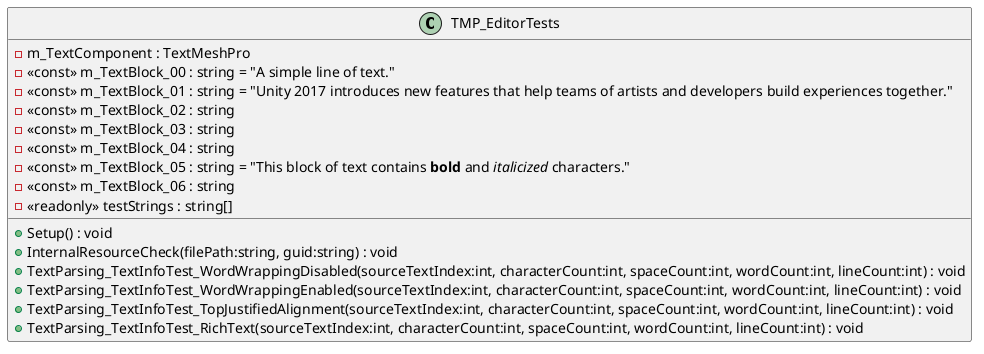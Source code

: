 @startuml
class TMP_EditorTests {
    - m_TextComponent : TextMeshPro
    - <<const>> m_TextBlock_00 : string = "A simple line of text."
    - <<const>> m_TextBlock_01 : string = "Unity 2017 introduces new features that help teams of artists and developers build experiences together."
    - <<const>> m_TextBlock_02 : string
    - <<const>> m_TextBlock_03 : string
    - <<const>> m_TextBlock_04 : string
    - <<const>> m_TextBlock_05 : string = "This block of text contains <b>bold</b> and <i>italicized</i> characters."
    - <<const>> m_TextBlock_06 : string
    - <<readonly>> testStrings : string[]
    + Setup() : void
    + InternalResourceCheck(filePath:string, guid:string) : void
    + TextParsing_TextInfoTest_WordWrappingDisabled(sourceTextIndex:int, characterCount:int, spaceCount:int, wordCount:int, lineCount:int) : void
    + TextParsing_TextInfoTest_WordWrappingEnabled(sourceTextIndex:int, characterCount:int, spaceCount:int, wordCount:int, lineCount:int) : void
    + TextParsing_TextInfoTest_TopJustifiedAlignment(sourceTextIndex:int, characterCount:int, spaceCount:int, wordCount:int, lineCount:int) : void
    + TextParsing_TextInfoTest_RichText(sourceTextIndex:int, characterCount:int, spaceCount:int, wordCount:int, lineCount:int) : void
}
@enduml
